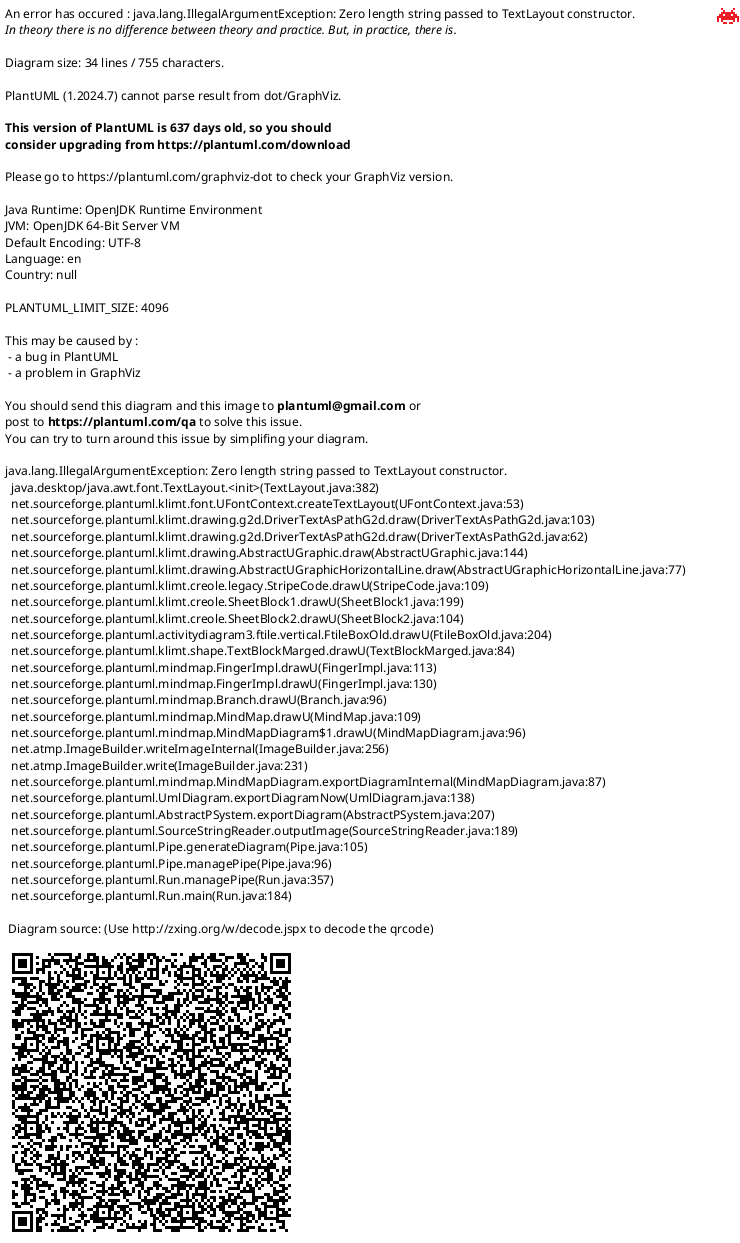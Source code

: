 @startmindmap
scale max 850 width
'!include ../../custom.conf
* Build a local blockchain [[#总览 返回]]
**:Compile a Substrate node:
<code>

git clone https://github.com/substrate-developer-hub/substrate-node-template
cd substrate-node-template && git checkout latest
cargo build --release
</code>;
**:Start the local node:
<code>

./target/release/node-template --dev
</code>;
**:Install the front-end template:
<code>

node --version
yarn --version
npm install -g yarn
git clone https://github.com/substrate-developer-hub/substrate-front-end-template
cd substrate-front-end-template
yarn install
</code>;
**:Start the front-end template:
<code>

yarn start
Open http://localhost:8000 in a browser to view the front-end template.
</code>;
** Transfer funds from an account

@endmindmap